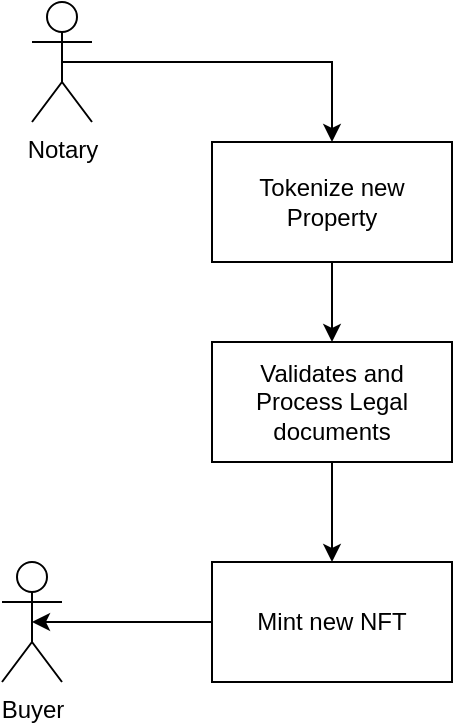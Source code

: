 <mxfile version="20.2.1" type="device"><diagram id="WfH7OkckXglhBGIPG4cM" name="Page-1"><mxGraphModel dx="1038" dy="481" grid="1" gridSize="10" guides="1" tooltips="1" connect="1" arrows="1" fold="1" page="1" pageScale="1" pageWidth="850" pageHeight="1100" math="0" shadow="0"><root><mxCell id="0"/><mxCell id="1" parent="0"/><mxCell id="2wMCOi0s-KmFUdzLN-By-3" style="edgeStyle=orthogonalEdgeStyle;rounded=0;orthogonalLoop=1;jettySize=auto;html=1;exitX=0.5;exitY=0.5;exitDx=0;exitDy=0;exitPerimeter=0;" edge="1" parent="1" source="2wMCOi0s-KmFUdzLN-By-2" target="2wMCOi0s-KmFUdzLN-By-4"><mxGeometry relative="1" as="geometry"><mxPoint x="490" y="310" as="targetPoint"/></mxGeometry></mxCell><mxCell id="2wMCOi0s-KmFUdzLN-By-2" value="Notary&lt;br&gt;" style="shape=umlActor;verticalLabelPosition=bottom;verticalAlign=top;html=1;outlineConnect=0;" vertex="1" parent="1"><mxGeometry x="410" y="220" width="30" height="60" as="geometry"/></mxCell><mxCell id="2wMCOi0s-KmFUdzLN-By-11" style="edgeStyle=orthogonalEdgeStyle;rounded=0;orthogonalLoop=1;jettySize=auto;html=1;" edge="1" parent="1" source="2wMCOi0s-KmFUdzLN-By-4" target="2wMCOi0s-KmFUdzLN-By-10"><mxGeometry relative="1" as="geometry"/></mxCell><mxCell id="2wMCOi0s-KmFUdzLN-By-4" value="Tokenize new Property" style="rounded=0;whiteSpace=wrap;html=1;" vertex="1" parent="1"><mxGeometry x="500" y="290" width="120" height="60" as="geometry"/></mxCell><mxCell id="2wMCOi0s-KmFUdzLN-By-9" style="edgeStyle=orthogonalEdgeStyle;rounded=0;orthogonalLoop=1;jettySize=auto;html=1;entryX=0.5;entryY=0.5;entryDx=0;entryDy=0;entryPerimeter=0;" edge="1" parent="1" source="2wMCOi0s-KmFUdzLN-By-5" target="2wMCOi0s-KmFUdzLN-By-7"><mxGeometry relative="1" as="geometry"/></mxCell><mxCell id="2wMCOi0s-KmFUdzLN-By-5" value="Mint new NFT" style="rounded=0;whiteSpace=wrap;html=1;" vertex="1" parent="1"><mxGeometry x="500" y="500" width="120" height="60" as="geometry"/></mxCell><mxCell id="2wMCOi0s-KmFUdzLN-By-7" value="Buyer" style="shape=umlActor;verticalLabelPosition=bottom;verticalAlign=top;html=1;outlineConnect=0;" vertex="1" parent="1"><mxGeometry x="395" y="500" width="30" height="60" as="geometry"/></mxCell><mxCell id="2wMCOi0s-KmFUdzLN-By-12" style="edgeStyle=orthogonalEdgeStyle;rounded=0;orthogonalLoop=1;jettySize=auto;html=1;" edge="1" parent="1" source="2wMCOi0s-KmFUdzLN-By-10" target="2wMCOi0s-KmFUdzLN-By-5"><mxGeometry relative="1" as="geometry"/></mxCell><mxCell id="2wMCOi0s-KmFUdzLN-By-10" value="Validates and Process Legal documents" style="rounded=0;whiteSpace=wrap;html=1;" vertex="1" parent="1"><mxGeometry x="500" y="390" width="120" height="60" as="geometry"/></mxCell></root></mxGraphModel></diagram></mxfile>